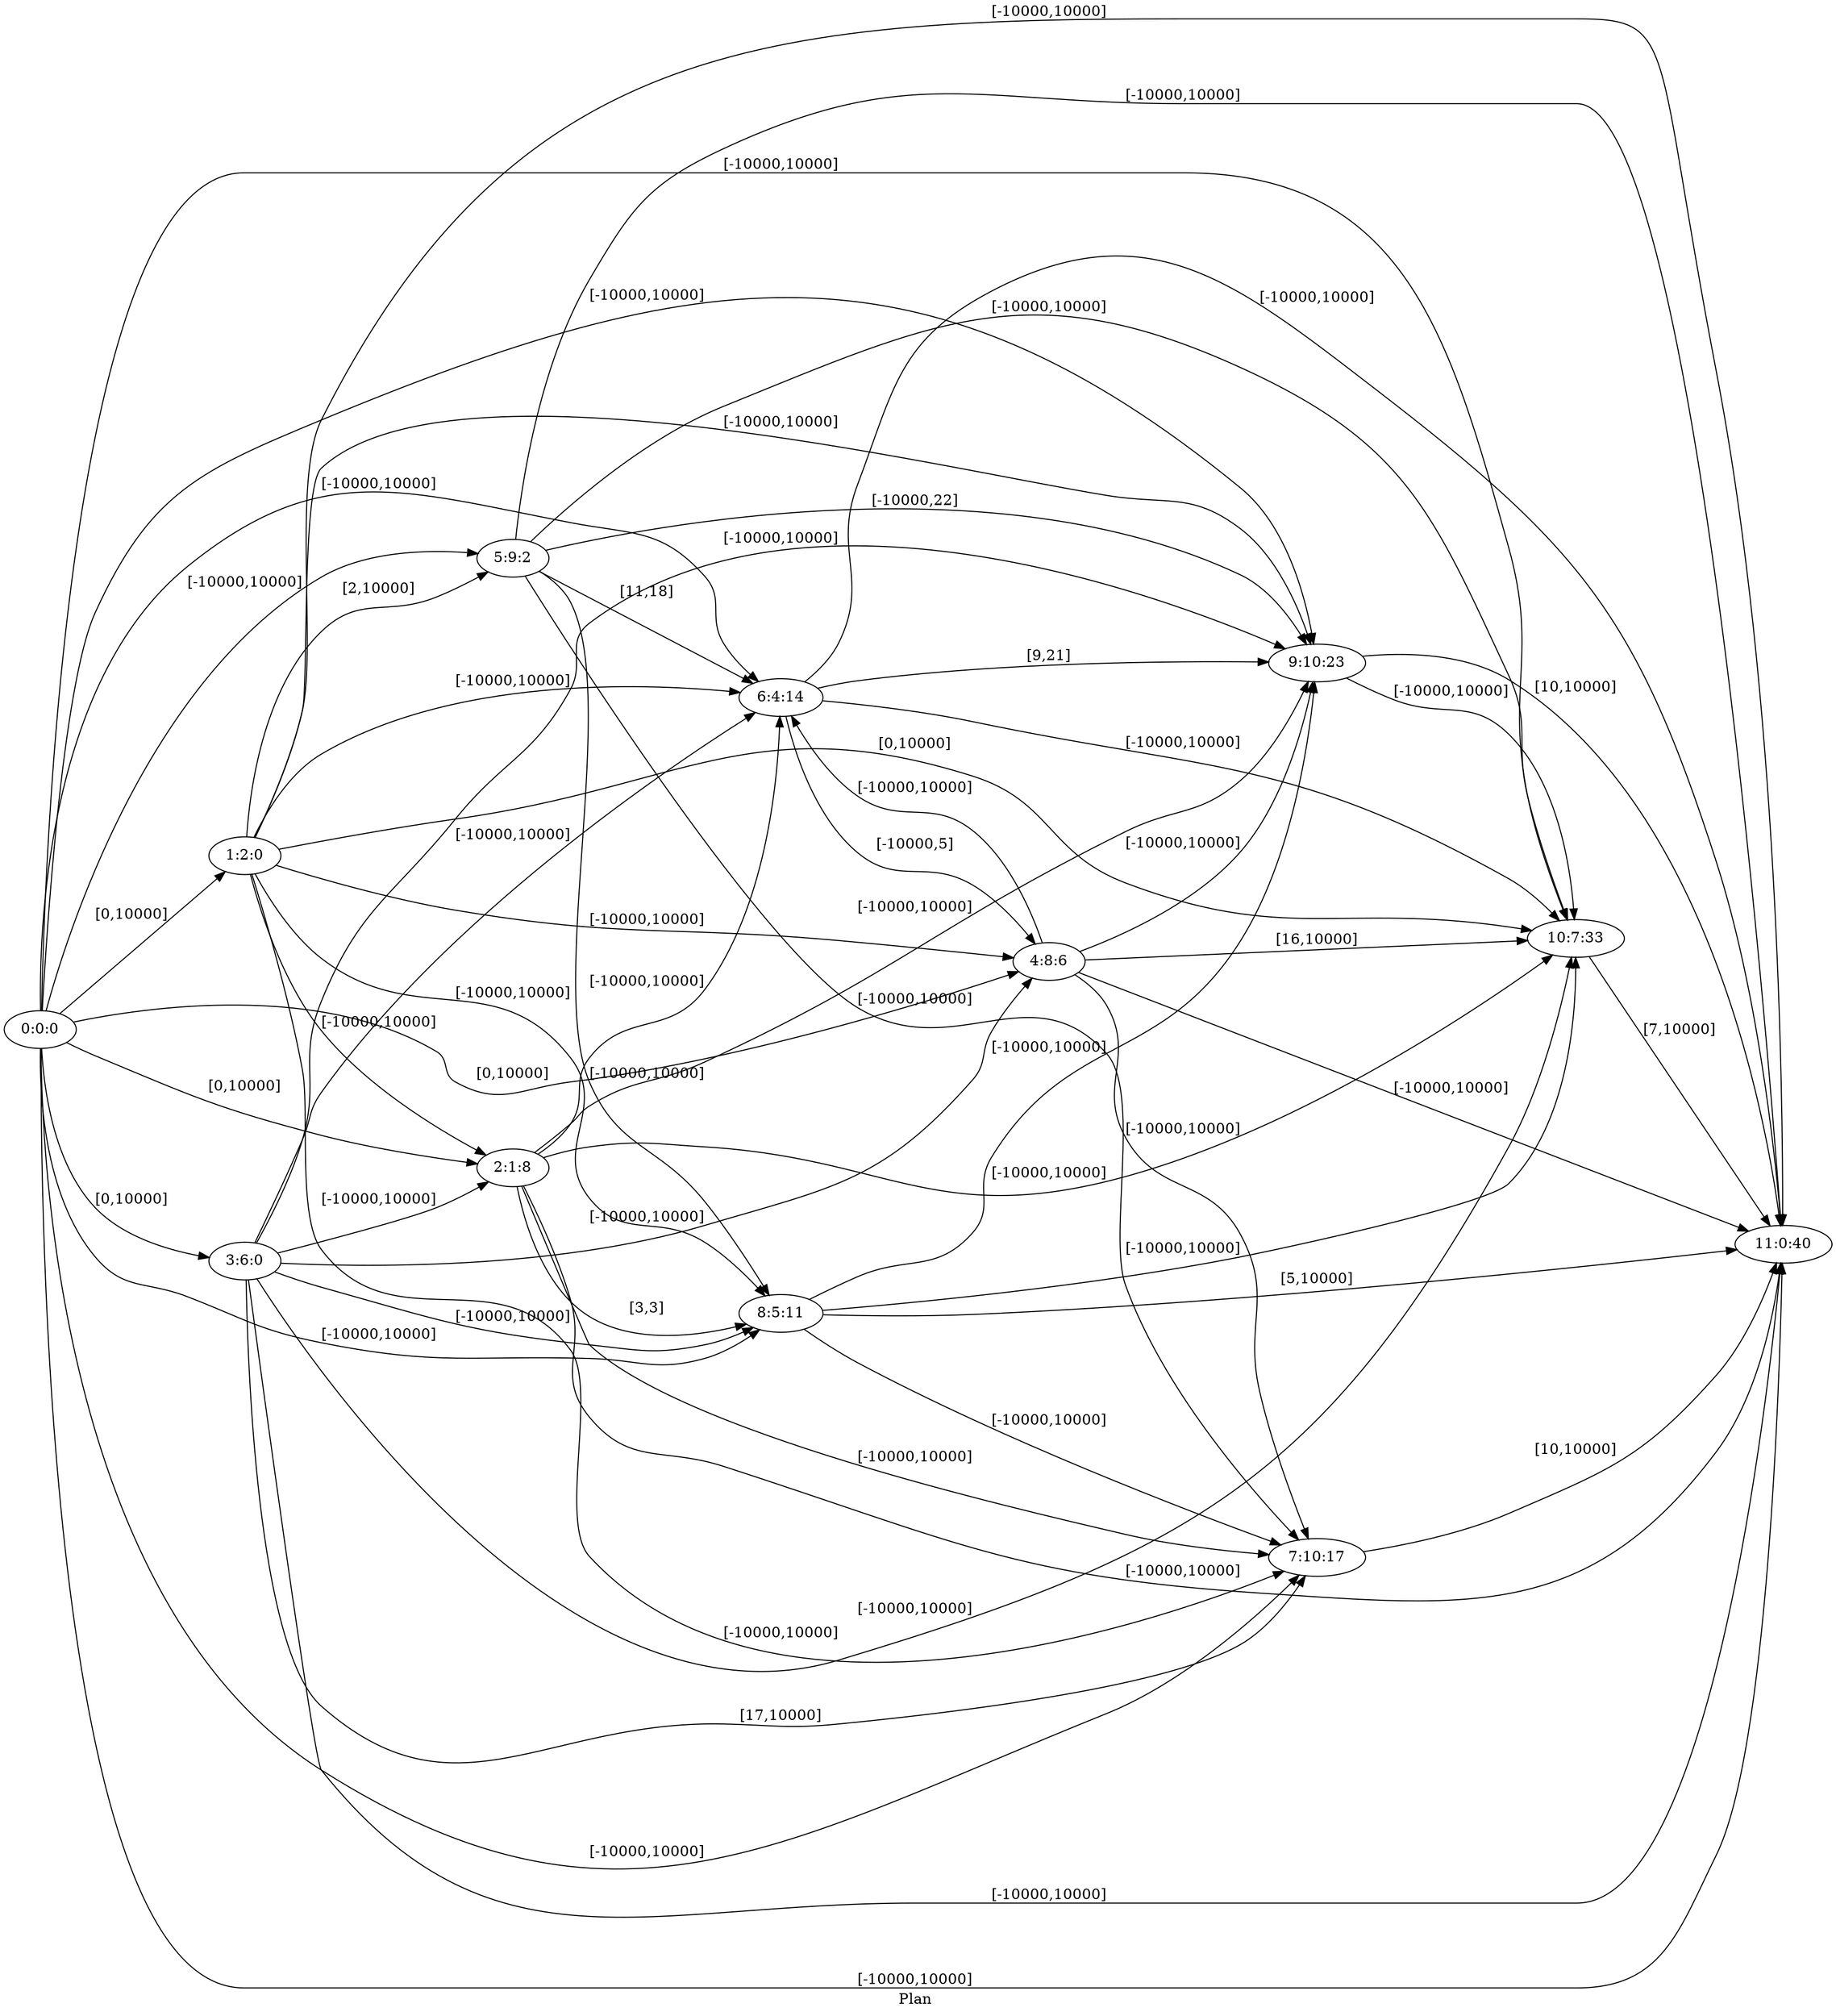 digraph G {
 rankdir = LR;
 nodesep = .45; 
 size = 30;
label="Plan ";
 fldt = 0.67514;
"0:0:0"->"1:2:0"[ label = "[0,10000]"];
"0:0:0"->"2:1:8"[ label = "[0,10000]"];
"0:0:0"->"3:6:0"[ label = "[0,10000]"];
"0:0:0"->"4:8:6"[ label = "[0,10000]"];
"0:0:0"->"5:9:2"[ label = "[-10000,10000]"];
"0:0:0"->"6:4:14"[ label = "[-10000,10000]"];
"0:0:0"->"7:10:17"[ label = "[-10000,10000]"];
"0:0:0"->"8:5:11"[ label = "[-10000,10000]"];
"0:0:0"->"9:10:23"[ label = "[-10000,10000]"];
"0:0:0"->"10:7:33"[ label = "[-10000,10000]"];
"0:0:0"->"11:0:40"[ label = "[-10000,10000]"];
"1:2:0"->"2:1:8"[ label = "[-10000,10000]"];
"1:2:0"->"4:8:6"[ label = "[-10000,10000]"];
"1:2:0"->"5:9:2"[ label = "[2,10000]"];
"1:2:0"->"6:4:14"[ label = "[-10000,10000]"];
"1:2:0"->"7:10:17"[ label = "[-10000,10000]"];
"1:2:0"->"8:5:11"[ label = "[-10000,10000]"];
"1:2:0"->"9:10:23"[ label = "[-10000,10000]"];
"1:2:0"->"10:7:33"[ label = "[0,10000]"];
"1:2:0"->"11:0:40"[ label = "[-10000,10000]"];
"2:1:8"->"6:4:14"[ label = "[-10000,10000]"];
"2:1:8"->"7:10:17"[ label = "[-10000,10000]"];
"2:1:8"->"8:5:11"[ label = "[3,3]"];
"2:1:8"->"9:10:23"[ label = "[-10000,10000]"];
"2:1:8"->"10:7:33"[ label = "[-10000,10000]"];
"2:1:8"->"11:0:40"[ label = "[-10000,10000]"];
"3:6:0"->"2:1:8"[ label = "[-10000,10000]"];
"3:6:0"->"4:8:6"[ label = "[-10000,10000]"];
"3:6:0"->"6:4:14"[ label = "[-10000,10000]"];
"3:6:0"->"7:10:17"[ label = "[17,10000]"];
"3:6:0"->"8:5:11"[ label = "[-10000,10000]"];
"3:6:0"->"9:10:23"[ label = "[-10000,10000]"];
"3:6:0"->"10:7:33"[ label = "[-10000,10000]"];
"3:6:0"->"11:0:40"[ label = "[-10000,10000]"];
"4:8:6"->"6:4:14"[ label = "[-10000,10000]"];
"4:8:6"->"7:10:17"[ label = "[-10000,10000]"];
"4:8:6"->"9:10:23"[ label = "[-10000,10000]"];
"4:8:6"->"10:7:33"[ label = "[16,10000]"];
"4:8:6"->"11:0:40"[ label = "[-10000,10000]"];
"5:9:2"->"6:4:14"[ label = "[11,18]"];
"5:9:2"->"7:10:17"[ label = "[-10000,10000]"];
"5:9:2"->"8:5:11"[ label = "[-10000,10000]"];
"5:9:2"->"9:10:23"[ label = "[-10000,22]"];
"5:9:2"->"10:7:33"[ label = "[-10000,10000]"];
"5:9:2"->"11:0:40"[ label = "[-10000,10000]"];
"6:4:14"->"4:8:6"[ label = "[-10000,5]"];
"6:4:14"->"9:10:23"[ label = "[9,21]"];
"6:4:14"->"10:7:33"[ label = "[-10000,10000]"];
"6:4:14"->"11:0:40"[ label = "[-10000,10000]"];
"7:10:17"->"11:0:40"[ label = "[10,10000]"];
"8:5:11"->"7:10:17"[ label = "[-10000,10000]"];
"8:5:11"->"9:10:23"[ label = "[-10000,10000]"];
"8:5:11"->"10:7:33"[ label = "[-10000,10000]"];
"8:5:11"->"11:0:40"[ label = "[5,10000]"];
"9:10:23"->"10:7:33"[ label = "[-10000,10000]"];
"9:10:23"->"11:0:40"[ label = "[10,10000]"];
"10:7:33"->"11:0:40"[ label = "[7,10000]"];
}
